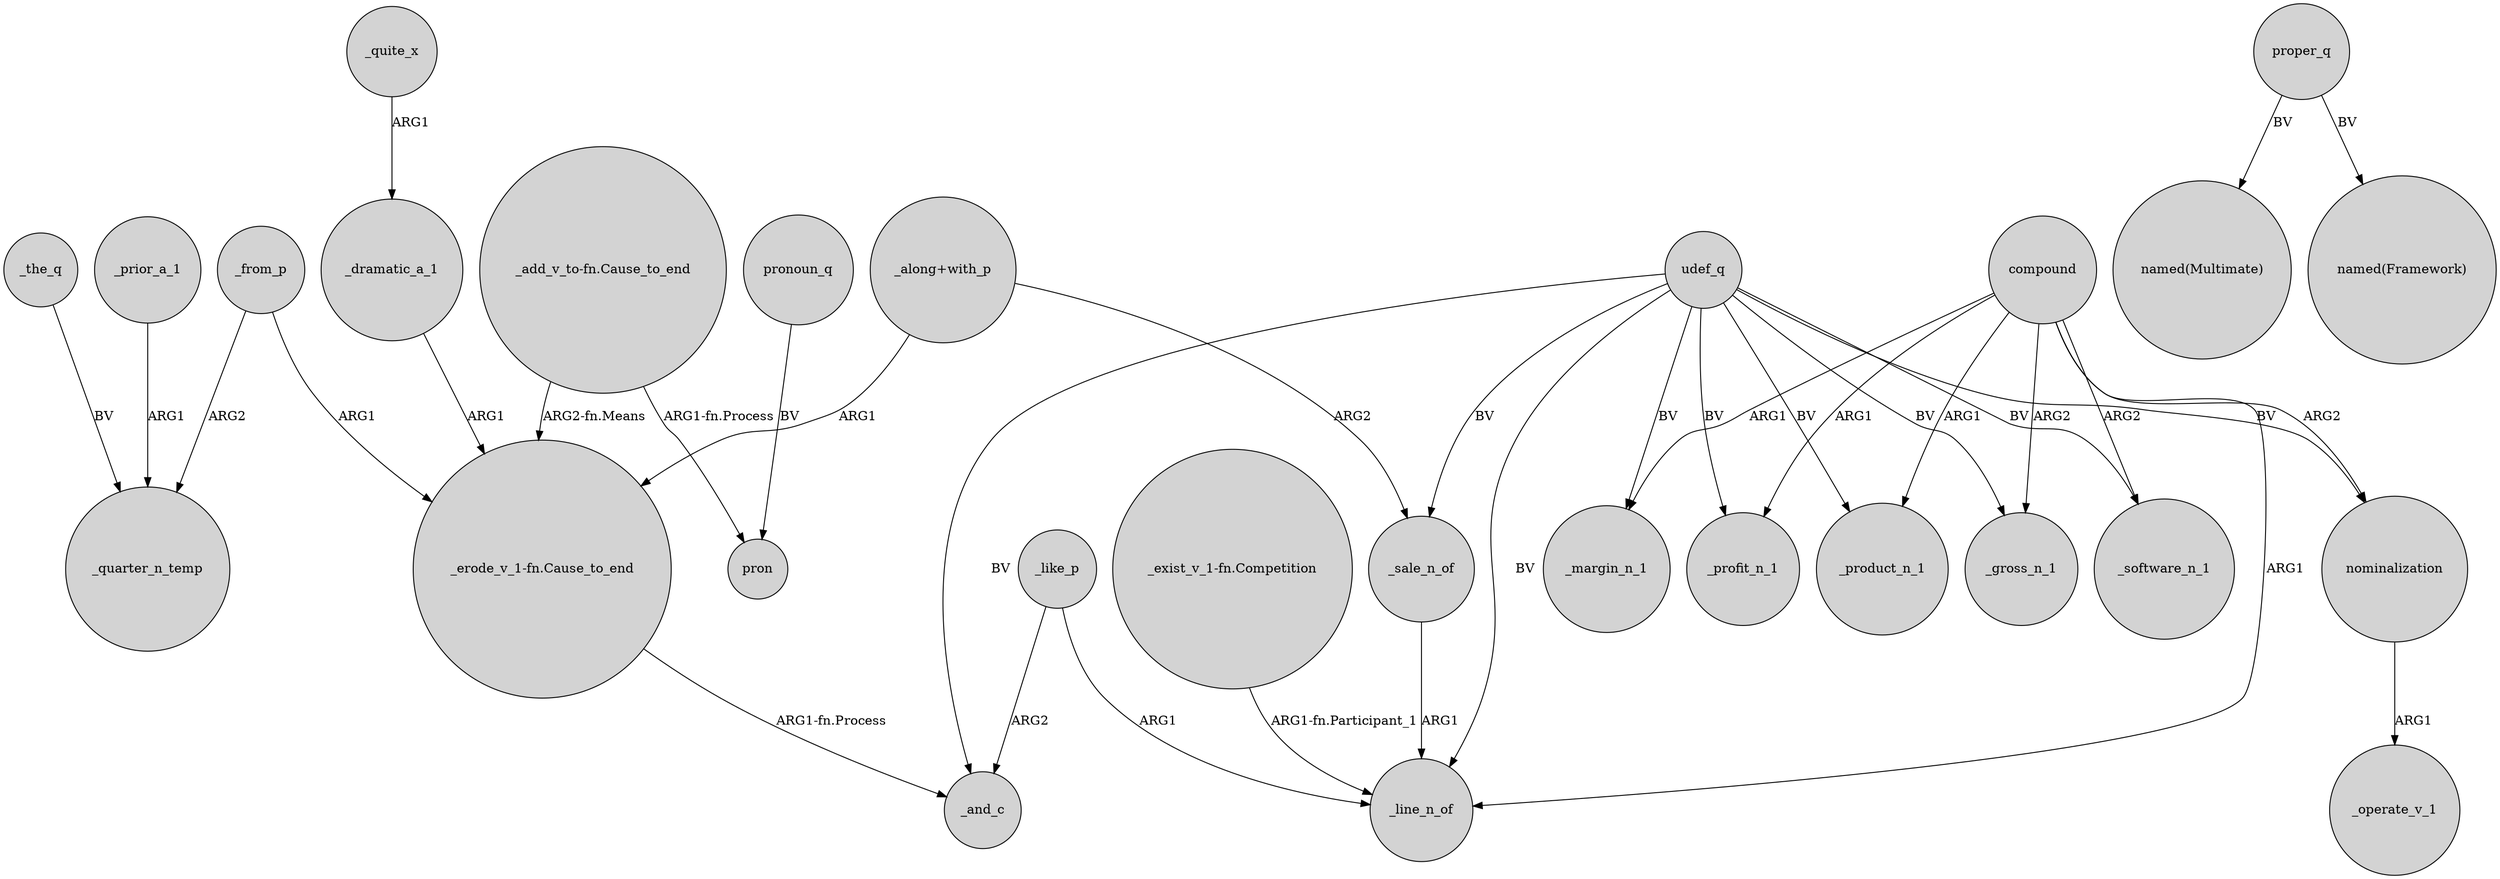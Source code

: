digraph {
	node [shape=circle style=filled]
	_from_p -> _quarter_n_temp [label=ARG2]
	_quite_x -> _dramatic_a_1 [label=ARG1]
	compound -> _margin_n_1 [label=ARG1]
	udef_q -> _line_n_of [label=BV]
	"_along+with_p" -> _sale_n_of [label=ARG2]
	_dramatic_a_1 -> "_erode_v_1-fn.Cause_to_end" [label=ARG1]
	_the_q -> _quarter_n_temp [label=BV]
	_sale_n_of -> _line_n_of [label=ARG1]
	udef_q -> nominalization [label=BV]
	compound -> _gross_n_1 [label=ARG2]
	nominalization -> _operate_v_1 [label=ARG1]
	"_add_v_to-fn.Cause_to_end" -> "_erode_v_1-fn.Cause_to_end" [label="ARG2-fn.Means"]
	udef_q -> _margin_n_1 [label=BV]
	udef_q -> _profit_n_1 [label=BV]
	udef_q -> _product_n_1 [label=BV]
	udef_q -> _sale_n_of [label=BV]
	udef_q -> _and_c [label=BV]
	compound -> nominalization [label=ARG2]
	"_along+with_p" -> "_erode_v_1-fn.Cause_to_end" [label=ARG1]
	pronoun_q -> pron [label=BV]
	_from_p -> "_erode_v_1-fn.Cause_to_end" [label=ARG1]
	compound -> _line_n_of [label=ARG1]
	_like_p -> _and_c [label=ARG2]
	udef_q -> _gross_n_1 [label=BV]
	compound -> _profit_n_1 [label=ARG1]
	_prior_a_1 -> _quarter_n_temp [label=ARG1]
	"_erode_v_1-fn.Cause_to_end" -> _and_c [label="ARG1-fn.Process"]
	proper_q -> "named(Multimate)" [label=BV]
	compound -> _software_n_1 [label=ARG2]
	_like_p -> _line_n_of [label=ARG1]
	compound -> _product_n_1 [label=ARG1]
	proper_q -> "named(Framework)" [label=BV]
	udef_q -> _software_n_1 [label=BV]
	"_exist_v_1-fn.Competition" -> _line_n_of [label="ARG1-fn.Participant_1"]
	"_add_v_to-fn.Cause_to_end" -> pron [label="ARG1-fn.Process"]
}
